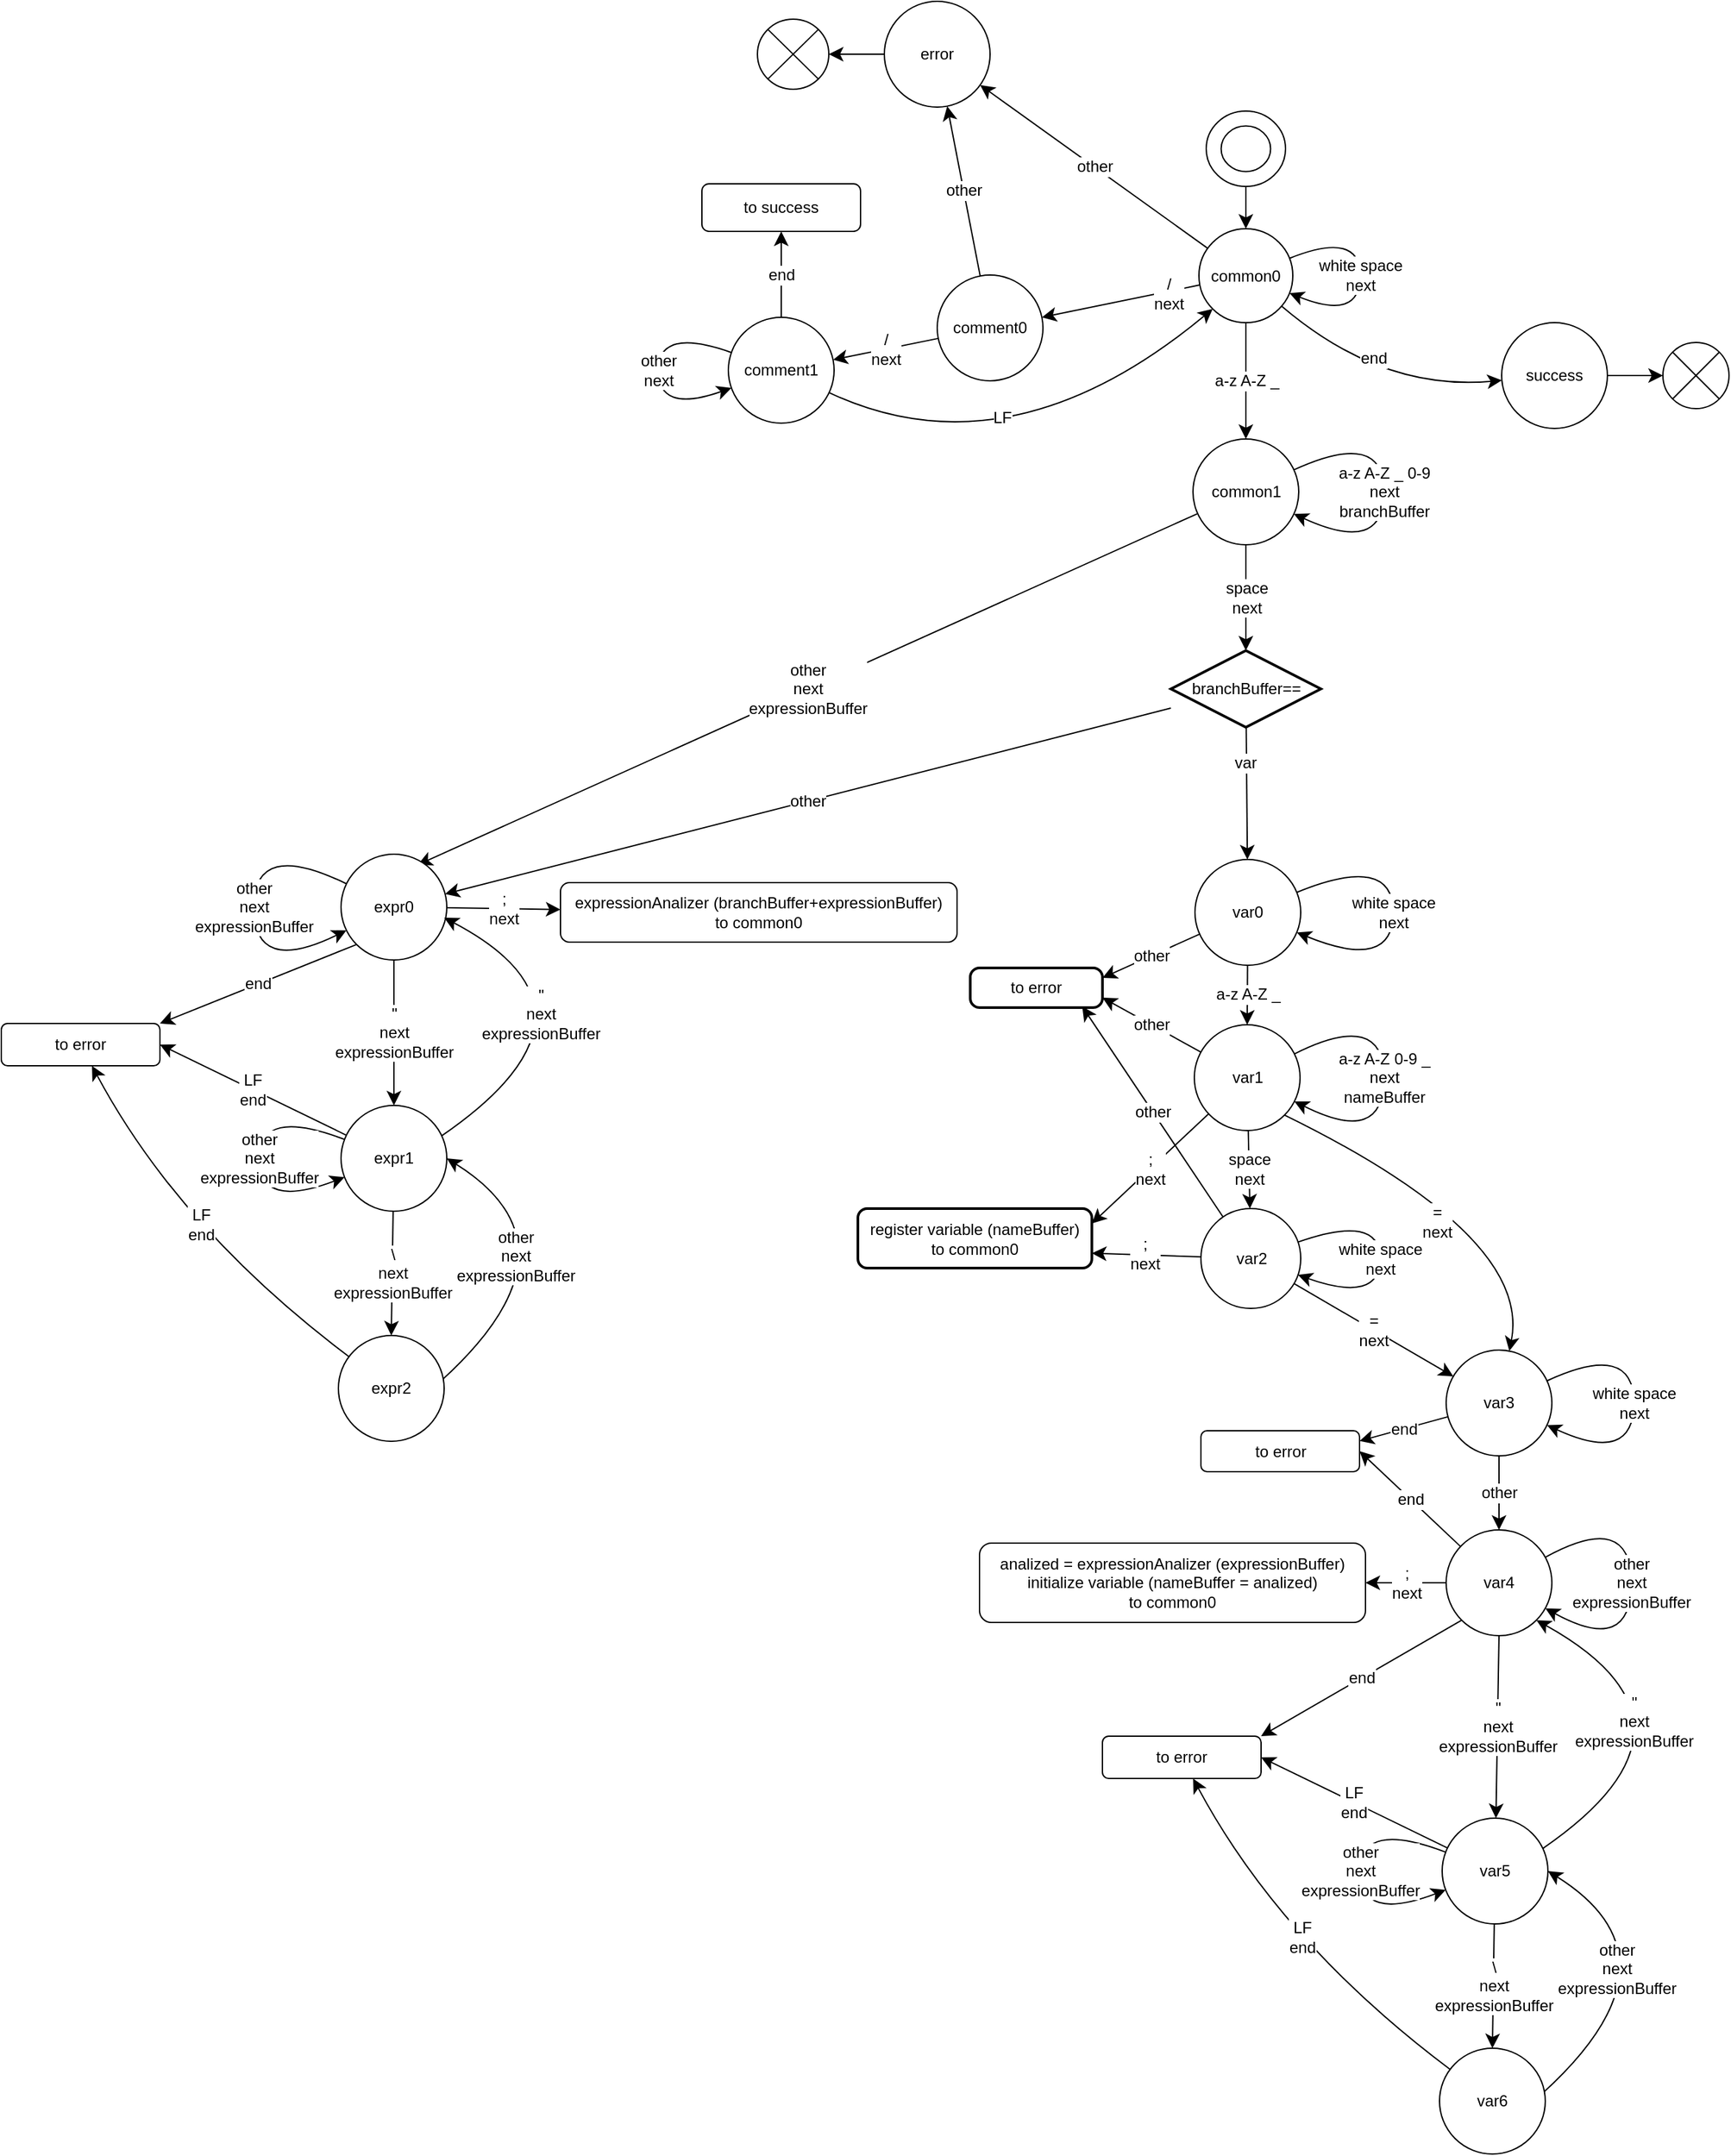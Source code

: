 <mxfile version="24.7.8">
  <diagram name="ページ1" id="jkC7DBFYIMHmfHFSw2ls">
    <mxGraphModel dx="2634" dy="1284" grid="0" gridSize="10" guides="1" tooltips="1" connect="1" arrows="1" fold="1" page="0" pageScale="1" pageWidth="827" pageHeight="1169" math="0" shadow="0">
      <root>
        <mxCell id="0" />
        <mxCell id="1" parent="0" />
        <mxCell id="uNL0XxB8N9niCBaAOZDF-7" value="a-z A-Z _" style="edgeStyle=none;curved=1;rounded=0;orthogonalLoop=1;jettySize=auto;html=1;fontSize=12;startSize=8;endSize=8;" parent="1" source="uNL0XxB8N9niCBaAOZDF-1" target="uNL0XxB8N9niCBaAOZDF-6" edge="1">
          <mxGeometry relative="1" as="geometry" />
        </mxCell>
        <mxCell id="uNL0XxB8N9niCBaAOZDF-9" value="other" style="edgeStyle=none;curved=1;rounded=0;orthogonalLoop=1;jettySize=auto;html=1;fontSize=12;startSize=8;endSize=8;" parent="1" source="uNL0XxB8N9niCBaAOZDF-1" target="uNL0XxB8N9niCBaAOZDF-8" edge="1">
          <mxGeometry relative="1" as="geometry" />
        </mxCell>
        <mxCell id="uNL0XxB8N9niCBaAOZDF-50" value="end" style="edgeStyle=none;curved=1;rounded=0;orthogonalLoop=1;jettySize=auto;html=1;fontSize=12;startSize=8;endSize=8;" parent="1" source="uNL0XxB8N9niCBaAOZDF-1" target="uNL0XxB8N9niCBaAOZDF-51" edge="1">
          <mxGeometry x="-0.177" y="15" relative="1" as="geometry">
            <mxPoint x="226" y="130.912" as="targetPoint" />
            <Array as="points">
              <mxPoint x="92" y="157" />
            </Array>
            <mxPoint as="offset" />
          </mxGeometry>
        </mxCell>
        <mxCell id="uNL0XxB8N9niCBaAOZDF-58" value="/&lt;br&gt;next" style="edgeStyle=none;curved=1;rounded=0;orthogonalLoop=1;jettySize=auto;html=1;fontSize=12;startSize=8;endSize=8;" parent="1" source="uNL0XxB8N9niCBaAOZDF-1" target="uNL0XxB8N9niCBaAOZDF-57" edge="1">
          <mxGeometry x="-0.582" y="1" relative="1" as="geometry">
            <mxPoint x="1" as="offset" />
          </mxGeometry>
        </mxCell>
        <mxCell id="uNL0XxB8N9niCBaAOZDF-1" value="common0" style="ellipse;whiteSpace=wrap;html=1;aspect=fixed;" parent="1" vertex="1">
          <mxGeometry x="-46" y="34" width="71" height="71" as="geometry" />
        </mxCell>
        <mxCell id="uNL0XxB8N9niCBaAOZDF-2" style="edgeStyle=none;curved=1;rounded=0;orthogonalLoop=1;jettySize=auto;html=1;entryX=1;entryY=0.5;entryDx=0;entryDy=0;fontSize=12;startSize=8;endSize=8;" parent="1" source="uNL0XxB8N9niCBaAOZDF-1" target="uNL0XxB8N9niCBaAOZDF-1" edge="1">
          <mxGeometry relative="1" as="geometry" />
        </mxCell>
        <mxCell id="uNL0XxB8N9niCBaAOZDF-5" value="white space&lt;br&gt;next" style="edgeStyle=none;curved=1;rounded=0;orthogonalLoop=1;jettySize=auto;html=1;fontSize=12;startSize=8;endSize=8;" parent="1" source="uNL0XxB8N9niCBaAOZDF-1" target="uNL0XxB8N9niCBaAOZDF-1" edge="1">
          <mxGeometry relative="1" as="geometry">
            <Array as="points">
              <mxPoint x="76" y="104" />
            </Array>
          </mxGeometry>
        </mxCell>
        <mxCell id="uNL0XxB8N9niCBaAOZDF-12" value="other&lt;br&gt;next&lt;br&gt;expressionBuffer" style="edgeStyle=none;curved=1;rounded=0;orthogonalLoop=1;jettySize=auto;html=1;fontSize=12;startSize=8;endSize=8;entryX=0.725;entryY=0.1;entryDx=0;entryDy=0;entryPerimeter=0;" parent="1" source="uNL0XxB8N9niCBaAOZDF-6" target="uNL0XxB8N9niCBaAOZDF-56" edge="1">
          <mxGeometry relative="1" as="geometry" />
        </mxCell>
        <mxCell id="uNL0XxB8N9niCBaAOZDF-19" value="space&lt;br&gt;next" style="edgeStyle=none;curved=1;rounded=0;orthogonalLoop=1;jettySize=auto;html=1;fontSize=12;startSize=8;endSize=8;entryX=0.5;entryY=0;entryDx=0;entryDy=0;entryPerimeter=0;" parent="1" source="uNL0XxB8N9niCBaAOZDF-6" target="uNL0XxB8N9niCBaAOZDF-20" edge="1">
          <mxGeometry relative="1" as="geometry">
            <mxPoint x="-10.25" y="317" as="targetPoint" />
          </mxGeometry>
        </mxCell>
        <mxCell id="uNL0XxB8N9niCBaAOZDF-6" value="common1" style="ellipse;whiteSpace=wrap;html=1;aspect=fixed;" parent="1" vertex="1">
          <mxGeometry x="-50.5" y="193" width="80" height="80" as="geometry" />
        </mxCell>
        <mxCell id="uNL0XxB8N9niCBaAOZDF-8" value="error" style="ellipse;whiteSpace=wrap;html=1;aspect=fixed;" parent="1" vertex="1">
          <mxGeometry x="-284" y="-138" width="80" height="80" as="geometry" />
        </mxCell>
        <mxCell id="uNL0XxB8N9niCBaAOZDF-10" value="a-z A-Z _ 0-9&lt;br&gt;next&lt;br&gt;branchBuffer" style="edgeStyle=none;curved=1;rounded=0;orthogonalLoop=1;jettySize=auto;html=1;fontSize=12;startSize=8;endSize=8;" parent="1" source="uNL0XxB8N9niCBaAOZDF-6" target="uNL0XxB8N9niCBaAOZDF-6" edge="1">
          <mxGeometry relative="1" as="geometry">
            <Array as="points">
              <mxPoint x="94" y="281" />
            </Array>
          </mxGeometry>
        </mxCell>
        <mxCell id="uNL0XxB8N9niCBaAOZDF-15" style="edgeStyle=none;curved=1;rounded=0;orthogonalLoop=1;jettySize=auto;html=1;entryX=0.5;entryY=0;entryDx=0;entryDy=0;fontSize=12;startSize=8;endSize=8;" parent="1" source="uNL0XxB8N9niCBaAOZDF-13" target="uNL0XxB8N9niCBaAOZDF-1" edge="1">
          <mxGeometry relative="1" as="geometry" />
        </mxCell>
        <mxCell id="uNL0XxB8N9niCBaAOZDF-13" value="" style="verticalLabelPosition=bottom;verticalAlign=top;html=1;shape=mxgraph.basic.donut;dx=11.29;" parent="1" vertex="1">
          <mxGeometry x="-40.5" y="-55" width="60" height="57" as="geometry" />
        </mxCell>
        <mxCell id="uNL0XxB8N9niCBaAOZDF-16" value="" style="verticalLabelPosition=bottom;verticalAlign=top;html=1;shape=mxgraph.flowchart.or;" parent="1" vertex="1">
          <mxGeometry x="-380" y="-124.5" width="54" height="53" as="geometry" />
        </mxCell>
        <mxCell id="uNL0XxB8N9niCBaAOZDF-17" style="edgeStyle=none;curved=1;rounded=0;orthogonalLoop=1;jettySize=auto;html=1;entryX=1;entryY=0.5;entryDx=0;entryDy=0;entryPerimeter=0;fontSize=12;startSize=8;endSize=8;" parent="1" source="uNL0XxB8N9niCBaAOZDF-8" target="uNL0XxB8N9niCBaAOZDF-16" edge="1">
          <mxGeometry relative="1" as="geometry" />
        </mxCell>
        <mxCell id="uNL0XxB8N9niCBaAOZDF-22" style="edgeStyle=none;curved=1;rounded=0;orthogonalLoop=1;jettySize=auto;html=1;fontSize=12;startSize=8;endSize=8;" parent="1" source="uNL0XxB8N9niCBaAOZDF-20" target="uNL0XxB8N9niCBaAOZDF-21" edge="1">
          <mxGeometry relative="1" as="geometry" />
        </mxCell>
        <mxCell id="uNL0XxB8N9niCBaAOZDF-23" value="var" style="edgeLabel;html=1;align=center;verticalAlign=middle;resizable=0;points=[];fontSize=12;" parent="uNL0XxB8N9niCBaAOZDF-22" vertex="1" connectable="0">
          <mxGeometry x="-0.475" y="-1" relative="1" as="geometry">
            <mxPoint as="offset" />
          </mxGeometry>
        </mxCell>
        <mxCell id="uNL0XxB8N9niCBaAOZDF-55" value="other" style="edgeStyle=none;curved=1;rounded=0;orthogonalLoop=1;jettySize=auto;html=1;fontSize=12;startSize=8;endSize=8;" parent="1" source="uNL0XxB8N9niCBaAOZDF-20" target="uNL0XxB8N9niCBaAOZDF-56" edge="1">
          <mxGeometry relative="1" as="geometry">
            <mxPoint x="-461" y="528.922" as="targetPoint" />
          </mxGeometry>
        </mxCell>
        <mxCell id="uNL0XxB8N9niCBaAOZDF-20" value="branchBuffer==" style="strokeWidth=2;html=1;shape=mxgraph.flowchart.decision;whiteSpace=wrap;" parent="1" vertex="1">
          <mxGeometry x="-67.25" y="353" width="113.5" height="58" as="geometry" />
        </mxCell>
        <mxCell id="uNL0XxB8N9niCBaAOZDF-26" value="a-z A-Z _" style="edgeStyle=none;curved=1;rounded=0;orthogonalLoop=1;jettySize=auto;html=1;entryX=0.5;entryY=0;entryDx=0;entryDy=0;fontSize=12;startSize=8;endSize=8;" parent="1" source="uNL0XxB8N9niCBaAOZDF-21" target="uNL0XxB8N9niCBaAOZDF-25" edge="1">
          <mxGeometry relative="1" as="geometry" />
        </mxCell>
        <mxCell id="uNL0XxB8N9niCBaAOZDF-29" value="other" style="edgeStyle=none;curved=1;rounded=0;orthogonalLoop=1;jettySize=auto;html=1;fontSize=12;startSize=8;endSize=8;entryX=1;entryY=0.25;entryDx=0;entryDy=0;" parent="1" source="uNL0XxB8N9niCBaAOZDF-21" target="uNL0XxB8N9niCBaAOZDF-28" edge="1">
          <mxGeometry relative="1" as="geometry" />
        </mxCell>
        <mxCell id="uNL0XxB8N9niCBaAOZDF-21" value="var0" style="ellipse;whiteSpace=wrap;html=1;aspect=fixed;" parent="1" vertex="1">
          <mxGeometry x="-49" y="511" width="80" height="80" as="geometry" />
        </mxCell>
        <mxCell id="uNL0XxB8N9niCBaAOZDF-24" value="white space&lt;br&gt;next" style="edgeStyle=none;curved=1;rounded=0;orthogonalLoop=1;jettySize=auto;html=1;fontSize=12;startSize=8;endSize=8;" parent="1" source="uNL0XxB8N9niCBaAOZDF-21" target="uNL0XxB8N9niCBaAOZDF-21" edge="1">
          <mxGeometry relative="1" as="geometry">
            <Array as="points">
              <mxPoint x="101" y="596" />
            </Array>
          </mxGeometry>
        </mxCell>
        <mxCell id="uNL0XxB8N9niCBaAOZDF-31" value="other" style="edgeStyle=none;curved=1;rounded=0;orthogonalLoop=1;jettySize=auto;html=1;fontSize=12;startSize=8;endSize=8;entryX=1;entryY=0.75;entryDx=0;entryDy=0;" parent="1" source="uNL0XxB8N9niCBaAOZDF-25" target="uNL0XxB8N9niCBaAOZDF-28" edge="1">
          <mxGeometry relative="1" as="geometry" />
        </mxCell>
        <mxCell id="uNL0XxB8N9niCBaAOZDF-33" value=";&lt;div&gt;next&lt;/div&gt;" style="edgeStyle=none;curved=1;rounded=0;orthogonalLoop=1;jettySize=auto;html=1;fontSize=12;startSize=8;endSize=8;entryX=1;entryY=0.25;entryDx=0;entryDy=0;" parent="1" source="uNL0XxB8N9niCBaAOZDF-25" target="uNL0XxB8N9niCBaAOZDF-32" edge="1">
          <mxGeometry relative="1" as="geometry" />
        </mxCell>
        <mxCell id="uNL0XxB8N9niCBaAOZDF-42" value="=&lt;div&gt;next&lt;/div&gt;" style="edgeStyle=none;curved=1;rounded=0;orthogonalLoop=1;jettySize=auto;html=1;fontSize=12;startSize=8;endSize=8;exitX=1;exitY=1;exitDx=0;exitDy=0;" parent="1" source="uNL0XxB8N9niCBaAOZDF-25" target="uNL0XxB8N9niCBaAOZDF-40" edge="1">
          <mxGeometry x="-0.064" y="-22" relative="1" as="geometry">
            <Array as="points">
              <mxPoint x="206" y="796" />
            </Array>
            <mxPoint as="offset" />
          </mxGeometry>
        </mxCell>
        <mxCell id="uNL0XxB8N9niCBaAOZDF-25" value="var1" style="ellipse;whiteSpace=wrap;html=1;aspect=fixed;" parent="1" vertex="1">
          <mxGeometry x="-49.5" y="636" width="80" height="80" as="geometry" />
        </mxCell>
        <mxCell id="uNL0XxB8N9niCBaAOZDF-28" value="to error" style="rounded=1;whiteSpace=wrap;html=1;absoluteArcSize=1;arcSize=14;strokeWidth=2;" parent="1" vertex="1">
          <mxGeometry x="-219" y="593" width="100" height="30" as="geometry" />
        </mxCell>
        <mxCell id="uNL0XxB8N9niCBaAOZDF-30" value="a-z A-Z 0-9 _&lt;br&gt;next&lt;br&gt;nameBuffer" style="edgeStyle=none;curved=1;rounded=0;orthogonalLoop=1;jettySize=auto;html=1;fontSize=12;startSize=8;endSize=8;" parent="1" source="uNL0XxB8N9niCBaAOZDF-25" target="uNL0XxB8N9niCBaAOZDF-25" edge="1">
          <mxGeometry relative="1" as="geometry">
            <Array as="points">
              <mxPoint x="94" y="728" />
            </Array>
          </mxGeometry>
        </mxCell>
        <mxCell id="uNL0XxB8N9niCBaAOZDF-32" value="register variable (nameBuffer)&lt;br&gt;to common0" style="rounded=1;whiteSpace=wrap;html=1;absoluteArcSize=1;arcSize=14;strokeWidth=2;" parent="1" vertex="1">
          <mxGeometry x="-304" y="775" width="177" height="45" as="geometry" />
        </mxCell>
        <mxCell id="uNL0XxB8N9niCBaAOZDF-36" style="edgeStyle=none;curved=1;rounded=0;orthogonalLoop=1;jettySize=auto;html=1;entryX=1;entryY=0.75;entryDx=0;entryDy=0;fontSize=12;startSize=8;endSize=8;" parent="1" source="uNL0XxB8N9niCBaAOZDF-34" target="uNL0XxB8N9niCBaAOZDF-32" edge="1">
          <mxGeometry relative="1" as="geometry" />
        </mxCell>
        <mxCell id="uNL0XxB8N9niCBaAOZDF-37" value=";&lt;div&gt;next&lt;/div&gt;" style="edgeLabel;html=1;align=center;verticalAlign=middle;resizable=0;points=[];fontSize=12;" parent="uNL0XxB8N9niCBaAOZDF-36" vertex="1" connectable="0">
          <mxGeometry x="0.047" y="-1" relative="1" as="geometry">
            <mxPoint as="offset" />
          </mxGeometry>
        </mxCell>
        <mxCell id="uNL0XxB8N9niCBaAOZDF-41" value="=&lt;div&gt;next&lt;/div&gt;" style="edgeStyle=none;curved=1;rounded=0;orthogonalLoop=1;jettySize=auto;html=1;fontSize=12;startSize=8;endSize=8;" parent="1" source="uNL0XxB8N9niCBaAOZDF-34" target="uNL0XxB8N9niCBaAOZDF-40" edge="1">
          <mxGeometry relative="1" as="geometry" />
        </mxCell>
        <mxCell id="uNL0XxB8N9niCBaAOZDF-34" value="var2" style="ellipse;whiteSpace=wrap;html=1;aspect=fixed;" parent="1" vertex="1">
          <mxGeometry x="-44.5" y="775" width="75.5" height="75.5" as="geometry" />
        </mxCell>
        <mxCell id="uNL0XxB8N9niCBaAOZDF-35" value="space&lt;br&gt;next" style="edgeStyle=none;curved=1;rounded=0;orthogonalLoop=1;jettySize=auto;html=1;fontSize=12;startSize=8;endSize=8;" parent="1" source="uNL0XxB8N9niCBaAOZDF-25" target="uNL0XxB8N9niCBaAOZDF-34" edge="1">
          <mxGeometry relative="1" as="geometry" />
        </mxCell>
        <mxCell id="uNL0XxB8N9niCBaAOZDF-38" value="white space&lt;br&gt;next" style="edgeStyle=none;curved=1;rounded=0;orthogonalLoop=1;jettySize=auto;html=1;fontSize=12;startSize=8;endSize=8;" parent="1" source="uNL0XxB8N9niCBaAOZDF-34" target="uNL0XxB8N9niCBaAOZDF-34" edge="1">
          <mxGeometry relative="1" as="geometry">
            <Array as="points">
              <mxPoint x="91" y="847" />
            </Array>
          </mxGeometry>
        </mxCell>
        <mxCell id="uNL0XxB8N9niCBaAOZDF-39" value="other" style="edgeStyle=none;curved=1;rounded=0;orthogonalLoop=1;jettySize=auto;html=1;entryX=0.847;entryY=0.971;entryDx=0;entryDy=0;entryPerimeter=0;fontSize=12;startSize=8;endSize=8;" parent="1" source="uNL0XxB8N9niCBaAOZDF-34" target="uNL0XxB8N9niCBaAOZDF-28" edge="1">
          <mxGeometry relative="1" as="geometry" />
        </mxCell>
        <mxCell id="uNL0XxB8N9niCBaAOZDF-45" value="other" style="edgeStyle=none;curved=1;rounded=0;orthogonalLoop=1;jettySize=auto;html=1;fontSize=12;startSize=8;endSize=8;" parent="1" source="uNL0XxB8N9niCBaAOZDF-40" target="uNL0XxB8N9niCBaAOZDF-44" edge="1">
          <mxGeometry relative="1" as="geometry" />
        </mxCell>
        <mxCell id="uNL0XxB8N9niCBaAOZDF-77" value="end" style="edgeStyle=none;curved=1;rounded=0;orthogonalLoop=1;jettySize=auto;html=1;entryX=1;entryY=0.25;entryDx=0;entryDy=0;fontSize=12;startSize=8;endSize=8;" parent="1" source="uNL0XxB8N9niCBaAOZDF-40" target="uNL0XxB8N9niCBaAOZDF-74" edge="1">
          <mxGeometry relative="1" as="geometry" />
        </mxCell>
        <mxCell id="uNL0XxB8N9niCBaAOZDF-40" value="var3" style="ellipse;whiteSpace=wrap;html=1;aspect=fixed;" parent="1" vertex="1">
          <mxGeometry x="141" y="882" width="80" height="80" as="geometry" />
        </mxCell>
        <mxCell id="uNL0XxB8N9niCBaAOZDF-43" value="white space&lt;div&gt;next&lt;/div&gt;" style="edgeStyle=none;curved=1;rounded=0;orthogonalLoop=1;jettySize=auto;html=1;fontSize=12;startSize=8;endSize=8;" parent="1" source="uNL0XxB8N9niCBaAOZDF-40" target="uNL0XxB8N9niCBaAOZDF-40" edge="1">
          <mxGeometry relative="1" as="geometry">
            <Array as="points">
              <mxPoint x="283" y="969" />
            </Array>
          </mxGeometry>
        </mxCell>
        <mxCell id="uNL0XxB8N9niCBaAOZDF-48" value=";&lt;br&gt;next" style="edgeStyle=none;curved=1;rounded=0;orthogonalLoop=1;jettySize=auto;html=1;entryX=1;entryY=0.5;entryDx=0;entryDy=0;fontSize=12;startSize=8;endSize=8;" parent="1" source="uNL0XxB8N9niCBaAOZDF-44" target="uNL0XxB8N9niCBaAOZDF-47" edge="1">
          <mxGeometry relative="1" as="geometry" />
        </mxCell>
        <mxCell id="uNL0XxB8N9niCBaAOZDF-78" value="end" style="edgeStyle=none;curved=1;rounded=0;orthogonalLoop=1;jettySize=auto;html=1;entryX=1;entryY=0.5;entryDx=0;entryDy=0;fontSize=12;startSize=8;endSize=8;" parent="1" source="uNL0XxB8N9niCBaAOZDF-44" target="uNL0XxB8N9niCBaAOZDF-74" edge="1">
          <mxGeometry relative="1" as="geometry" />
        </mxCell>
        <mxCell id="uNL0XxB8N9niCBaAOZDF-44" value="var4" style="ellipse;whiteSpace=wrap;html=1;aspect=fixed;" parent="1" vertex="1">
          <mxGeometry x="141" y="1018" width="80" height="80" as="geometry" />
        </mxCell>
        <mxCell id="uNL0XxB8N9niCBaAOZDF-46" value="other&lt;br&gt;next&lt;br&gt;&lt;div&gt;expressionBuffer&lt;/div&gt;" style="edgeStyle=none;curved=1;rounded=0;orthogonalLoop=1;jettySize=auto;html=1;fontSize=12;startSize=8;endSize=8;" parent="1" source="uNL0XxB8N9niCBaAOZDF-44" target="uNL0XxB8N9niCBaAOZDF-44" edge="1">
          <mxGeometry relative="1" as="geometry">
            <Array as="points">
              <mxPoint x="281" y="1113" />
            </Array>
            <mxPoint as="offset" />
          </mxGeometry>
        </mxCell>
        <mxCell id="uNL0XxB8N9niCBaAOZDF-47" value="analized = expressionAnalizer (expressionBuffer)&lt;br&gt;initialize variable (nameBuffer = analized)&lt;br&gt;to common0" style="rounded=1;whiteSpace=wrap;html=1;" parent="1" vertex="1">
          <mxGeometry x="-212" y="1028" width="292" height="60" as="geometry" />
        </mxCell>
        <mxCell id="uNL0XxB8N9niCBaAOZDF-53" style="edgeStyle=none;curved=1;rounded=0;orthogonalLoop=1;jettySize=auto;html=1;fontSize=12;startSize=8;endSize=8;" parent="1" source="uNL0XxB8N9niCBaAOZDF-51" target="uNL0XxB8N9niCBaAOZDF-52" edge="1">
          <mxGeometry relative="1" as="geometry" />
        </mxCell>
        <mxCell id="uNL0XxB8N9niCBaAOZDF-51" value="success" style="ellipse;whiteSpace=wrap;html=1;aspect=fixed;" parent="1" vertex="1">
          <mxGeometry x="183" y="105" width="80" height="80" as="geometry" />
        </mxCell>
        <mxCell id="uNL0XxB8N9niCBaAOZDF-52" value="" style="verticalLabelPosition=bottom;verticalAlign=top;html=1;shape=mxgraph.flowchart.or;" parent="1" vertex="1">
          <mxGeometry x="305" y="120" width="50" height="50" as="geometry" />
        </mxCell>
        <mxCell id="uNL0XxB8N9niCBaAOZDF-68" value="&quot;&lt;div&gt;next&lt;br&gt;expressionBuffer&lt;/div&gt;" style="edgeStyle=none;curved=1;rounded=0;orthogonalLoop=1;jettySize=auto;html=1;fontSize=12;startSize=8;endSize=8;" parent="1" source="uNL0XxB8N9niCBaAOZDF-56" target="uNL0XxB8N9niCBaAOZDF-67" edge="1">
          <mxGeometry relative="1" as="geometry" />
        </mxCell>
        <mxCell id="uNL0XxB8N9niCBaAOZDF-80" value="end" style="edgeStyle=none;curved=1;rounded=0;orthogonalLoop=1;jettySize=auto;html=1;fontSize=12;startSize=8;endSize=8;exitX=0;exitY=1;exitDx=0;exitDy=0;entryX=1;entryY=0;entryDx=0;entryDy=0;" parent="1" source="uNL0XxB8N9niCBaAOZDF-56" target="uNL0XxB8N9niCBaAOZDF-79" edge="1">
          <mxGeometry relative="1" as="geometry" />
        </mxCell>
        <mxCell id="uNL0XxB8N9niCBaAOZDF-84" value=";&lt;div&gt;next&lt;/div&gt;" style="edgeStyle=none;curved=1;rounded=0;orthogonalLoop=1;jettySize=auto;html=1;fontSize=12;startSize=8;endSize=8;" parent="1" source="uNL0XxB8N9niCBaAOZDF-56" target="uNL0XxB8N9niCBaAOZDF-83" edge="1">
          <mxGeometry relative="1" as="geometry">
            <mxPoint x="-540" y="544" as="targetPoint" />
          </mxGeometry>
        </mxCell>
        <mxCell id="uNL0XxB8N9niCBaAOZDF-56" value="expr0" style="ellipse;whiteSpace=wrap;html=1;aspect=fixed;" parent="1" vertex="1">
          <mxGeometry x="-695" y="507" width="80" height="80" as="geometry" />
        </mxCell>
        <mxCell id="uNL0XxB8N9niCBaAOZDF-61" value="other" style="edgeStyle=none;curved=1;rounded=0;orthogonalLoop=1;jettySize=auto;html=1;fontSize=12;startSize=8;endSize=8;" parent="1" source="uNL0XxB8N9niCBaAOZDF-57" target="uNL0XxB8N9niCBaAOZDF-8" edge="1">
          <mxGeometry relative="1" as="geometry" />
        </mxCell>
        <mxCell id="uNL0XxB8N9niCBaAOZDF-62" value="/&lt;br&gt;next" style="edgeStyle=none;curved=1;rounded=0;orthogonalLoop=1;jettySize=auto;html=1;fontSize=12;startSize=8;endSize=8;" parent="1" source="uNL0XxB8N9niCBaAOZDF-57" target="uNL0XxB8N9niCBaAOZDF-60" edge="1">
          <mxGeometry relative="1" as="geometry" />
        </mxCell>
        <mxCell id="uNL0XxB8N9niCBaAOZDF-57" value="comment0" style="ellipse;whiteSpace=wrap;html=1;aspect=fixed;" parent="1" vertex="1">
          <mxGeometry x="-244" y="69" width="80" height="80" as="geometry" />
        </mxCell>
        <mxCell id="uNL0XxB8N9niCBaAOZDF-65" value="LF" style="edgeStyle=none;curved=1;rounded=0;orthogonalLoop=1;jettySize=auto;html=1;entryX=0;entryY=1;entryDx=0;entryDy=0;fontSize=12;startSize=8;endSize=8;" parent="1" source="uNL0XxB8N9niCBaAOZDF-60" target="uNL0XxB8N9niCBaAOZDF-1" edge="1">
          <mxGeometry x="-0.278" y="38" relative="1" as="geometry">
            <Array as="points">
              <mxPoint x="-189" y="222" />
            </Array>
            <mxPoint as="offset" />
          </mxGeometry>
        </mxCell>
        <mxCell id="uNL0XxB8N9niCBaAOZDF-76" value="end" style="edgeStyle=none;curved=1;rounded=0;orthogonalLoop=1;jettySize=auto;html=1;fontSize=12;startSize=8;endSize=8;" parent="1" source="uNL0XxB8N9niCBaAOZDF-60" target="FrpmsNkqK2XCQaNXBgTS-1" edge="1">
          <mxGeometry relative="1" as="geometry" />
        </mxCell>
        <mxCell id="uNL0XxB8N9niCBaAOZDF-60" value="comment1" style="ellipse;whiteSpace=wrap;html=1;aspect=fixed;" parent="1" vertex="1">
          <mxGeometry x="-402" y="101" width="80" height="80" as="geometry" />
        </mxCell>
        <mxCell id="uNL0XxB8N9niCBaAOZDF-64" value="other&lt;br&gt;next" style="edgeStyle=none;curved=1;rounded=0;orthogonalLoop=1;jettySize=auto;html=1;fontSize=12;startSize=8;endSize=8;" parent="1" source="uNL0XxB8N9niCBaAOZDF-60" target="uNL0XxB8N9niCBaAOZDF-60" edge="1">
          <mxGeometry relative="1" as="geometry">
            <Array as="points">
              <mxPoint x="-455" y="174" />
            </Array>
          </mxGeometry>
        </mxCell>
        <mxCell id="uNL0XxB8N9niCBaAOZDF-66" value="other&lt;br&gt;next&lt;br&gt;expressionBuffer" style="edgeStyle=none;curved=1;rounded=0;orthogonalLoop=1;jettySize=auto;html=1;fontSize=12;startSize=8;endSize=8;" parent="1" source="uNL0XxB8N9niCBaAOZDF-56" target="uNL0XxB8N9niCBaAOZDF-56" edge="1">
          <mxGeometry relative="1" as="geometry">
            <Array as="points">
              <mxPoint x="-761" y="599" />
            </Array>
          </mxGeometry>
        </mxCell>
        <mxCell id="uNL0XxB8N9niCBaAOZDF-71" value="\&lt;div&gt;next&lt;/div&gt;&lt;div&gt;expressionBuffer&lt;/div&gt;" style="edgeStyle=none;curved=1;rounded=0;orthogonalLoop=1;jettySize=auto;html=1;entryX=0.5;entryY=0;entryDx=0;entryDy=0;fontSize=12;startSize=8;endSize=8;" parent="1" source="uNL0XxB8N9niCBaAOZDF-67" target="uNL0XxB8N9niCBaAOZDF-70" edge="1">
          <mxGeometry relative="1" as="geometry" />
        </mxCell>
        <mxCell id="uNL0XxB8N9niCBaAOZDF-81" value="LF&lt;br&gt;end" style="edgeStyle=none;curved=1;rounded=0;orthogonalLoop=1;jettySize=auto;html=1;entryX=1;entryY=0.5;entryDx=0;entryDy=0;fontSize=12;startSize=8;endSize=8;" parent="1" source="uNL0XxB8N9niCBaAOZDF-67" target="uNL0XxB8N9niCBaAOZDF-79" edge="1">
          <mxGeometry relative="1" as="geometry" />
        </mxCell>
        <mxCell id="uNL0XxB8N9niCBaAOZDF-67" value="expr1" style="ellipse;whiteSpace=wrap;html=1;aspect=fixed;" parent="1" vertex="1">
          <mxGeometry x="-695" y="697" width="80" height="80" as="geometry" />
        </mxCell>
        <mxCell id="uNL0XxB8N9niCBaAOZDF-69" value="other&lt;div&gt;next&lt;br&gt;expressionBuffer&lt;/div&gt;" style="edgeStyle=none;curved=1;rounded=0;orthogonalLoop=1;jettySize=auto;html=1;fontSize=12;startSize=8;endSize=8;" parent="1" source="uNL0XxB8N9niCBaAOZDF-67" target="uNL0XxB8N9niCBaAOZDF-67" edge="1">
          <mxGeometry relative="1" as="geometry">
            <Array as="points">
              <mxPoint x="-757" y="776" />
            </Array>
          </mxGeometry>
        </mxCell>
        <mxCell id="uNL0XxB8N9niCBaAOZDF-73" value="other&lt;br&gt;next&lt;div&gt;expressionBuffer&lt;/div&gt;" style="edgeStyle=none;curved=1;rounded=0;orthogonalLoop=1;jettySize=auto;html=1;entryX=1;entryY=0.5;entryDx=0;entryDy=0;fontSize=12;startSize=8;endSize=8;exitX=0.975;exitY=0.425;exitDx=0;exitDy=0;exitPerimeter=0;" parent="1" source="uNL0XxB8N9niCBaAOZDF-70" target="uNL0XxB8N9niCBaAOZDF-67" edge="1">
          <mxGeometry x="-0.244" y="31" relative="1" as="geometry">
            <Array as="points">
              <mxPoint x="-508" y="804" />
            </Array>
            <mxPoint y="-1" as="offset" />
          </mxGeometry>
        </mxCell>
        <mxCell id="uNL0XxB8N9niCBaAOZDF-82" value="LF&lt;br&gt;end" style="edgeStyle=none;curved=1;rounded=0;orthogonalLoop=1;jettySize=auto;html=1;fontSize=12;startSize=8;endSize=8;" parent="1" source="uNL0XxB8N9niCBaAOZDF-70" target="uNL0XxB8N9niCBaAOZDF-79" edge="1">
          <mxGeometry x="-0.005" y="-13" relative="1" as="geometry">
            <Array as="points">
              <mxPoint x="-817" y="791" />
            </Array>
            <mxPoint as="offset" />
          </mxGeometry>
        </mxCell>
        <mxCell id="uNL0XxB8N9niCBaAOZDF-70" value="expr2" style="ellipse;whiteSpace=wrap;html=1;aspect=fixed;" parent="1" vertex="1">
          <mxGeometry x="-697" y="871" width="80" height="80" as="geometry" />
        </mxCell>
        <mxCell id="uNL0XxB8N9niCBaAOZDF-72" value="&quot;&lt;div&gt;next&lt;/div&gt;&lt;div&gt;expressionBuffer&lt;/div&gt;" style="edgeStyle=none;curved=1;rounded=0;orthogonalLoop=1;jettySize=auto;html=1;entryX=0.975;entryY=0.6;entryDx=0;entryDy=0;entryPerimeter=0;fontSize=12;startSize=8;endSize=8;exitX=0.95;exitY=0.288;exitDx=0;exitDy=0;exitPerimeter=0;" parent="1" source="uNL0XxB8N9niCBaAOZDF-67" target="uNL0XxB8N9niCBaAOZDF-56" edge="1">
          <mxGeometry x="0.381" y="31" relative="1" as="geometry">
            <Array as="points">
              <mxPoint x="-482" y="626" />
            </Array>
            <mxPoint as="offset" />
          </mxGeometry>
        </mxCell>
        <mxCell id="uNL0XxB8N9niCBaAOZDF-74" value="to error" style="rounded=1;whiteSpace=wrap;html=1;" parent="1" vertex="1">
          <mxGeometry x="-44.5" y="943" width="120" height="31" as="geometry" />
        </mxCell>
        <mxCell id="uNL0XxB8N9niCBaAOZDF-79" value="to error" style="rounded=1;whiteSpace=wrap;html=1;" parent="1" vertex="1">
          <mxGeometry x="-952" y="635" width="120" height="32" as="geometry" />
        </mxCell>
        <mxCell id="uNL0XxB8N9niCBaAOZDF-83" value="expressionAnalizer (branchBuffer+&lt;span style=&quot;background-color: initial;&quot;&gt;expressionBuffer)&lt;/span&gt;&lt;div&gt;to common0&lt;/div&gt;" style="rounded=1;whiteSpace=wrap;html=1;" parent="1" vertex="1">
          <mxGeometry x="-529" y="528.5" width="300" height="45" as="geometry" />
        </mxCell>
        <mxCell id="uNL0XxB8N9niCBaAOZDF-86" value="&quot;&lt;div&gt;next&lt;br&gt;expressionBuffer&lt;/div&gt;" style="edgeStyle=none;curved=1;rounded=0;orthogonalLoop=1;jettySize=auto;html=1;fontSize=12;startSize=8;endSize=8;exitX=0.5;exitY=1;exitDx=0;exitDy=0;" parent="1" source="uNL0XxB8N9niCBaAOZDF-44" target="uNL0XxB8N9niCBaAOZDF-90" edge="1">
          <mxGeometry relative="1" as="geometry">
            <mxPoint x="178" y="1126" as="sourcePoint" />
          </mxGeometry>
        </mxCell>
        <mxCell id="uNL0XxB8N9niCBaAOZDF-87" value="end" style="edgeStyle=none;curved=1;rounded=0;orthogonalLoop=1;jettySize=auto;html=1;fontSize=12;startSize=8;endSize=8;exitX=0;exitY=1;exitDx=0;exitDy=0;entryX=1;entryY=0;entryDx=0;entryDy=0;" parent="1" source="uNL0XxB8N9niCBaAOZDF-44" target="uNL0XxB8N9niCBaAOZDF-96" edge="1">
          <mxGeometry relative="1" as="geometry">
            <mxPoint x="150" y="1114" as="sourcePoint" />
          </mxGeometry>
        </mxCell>
        <mxCell id="uNL0XxB8N9niCBaAOZDF-88" value="\&lt;div&gt;next&lt;/div&gt;&lt;div&gt;expressionBuffer&lt;/div&gt;" style="edgeStyle=none;curved=1;rounded=0;orthogonalLoop=1;jettySize=auto;html=1;entryX=0.5;entryY=0;entryDx=0;entryDy=0;fontSize=12;startSize=8;endSize=8;" parent="1" source="uNL0XxB8N9niCBaAOZDF-90" target="uNL0XxB8N9niCBaAOZDF-94" edge="1">
          <mxGeometry relative="1" as="geometry" />
        </mxCell>
        <mxCell id="uNL0XxB8N9niCBaAOZDF-89" value="LF&lt;br&gt;end" style="edgeStyle=none;curved=1;rounded=0;orthogonalLoop=1;jettySize=auto;html=1;entryX=1;entryY=0.5;entryDx=0;entryDy=0;fontSize=12;startSize=8;endSize=8;" parent="1" source="uNL0XxB8N9niCBaAOZDF-90" target="uNL0XxB8N9niCBaAOZDF-96" edge="1">
          <mxGeometry relative="1" as="geometry" />
        </mxCell>
        <mxCell id="uNL0XxB8N9niCBaAOZDF-90" value="var5" style="ellipse;whiteSpace=wrap;html=1;aspect=fixed;" parent="1" vertex="1">
          <mxGeometry x="138" y="1236" width="80" height="80" as="geometry" />
        </mxCell>
        <mxCell id="uNL0XxB8N9niCBaAOZDF-91" value="other&lt;div&gt;next&lt;br&gt;expressionBuffer&lt;/div&gt;" style="edgeStyle=none;curved=1;rounded=0;orthogonalLoop=1;jettySize=auto;html=1;fontSize=12;startSize=8;endSize=8;" parent="1" source="uNL0XxB8N9niCBaAOZDF-90" target="uNL0XxB8N9niCBaAOZDF-90" edge="1">
          <mxGeometry relative="1" as="geometry">
            <Array as="points">
              <mxPoint x="76" y="1315" />
            </Array>
          </mxGeometry>
        </mxCell>
        <mxCell id="uNL0XxB8N9niCBaAOZDF-92" value="other&lt;br&gt;next&lt;div&gt;expressionBuffer&lt;/div&gt;" style="edgeStyle=none;curved=1;rounded=0;orthogonalLoop=1;jettySize=auto;html=1;entryX=1;entryY=0.5;entryDx=0;entryDy=0;fontSize=12;startSize=8;endSize=8;exitX=0.975;exitY=0.425;exitDx=0;exitDy=0;exitPerimeter=0;" parent="1" source="uNL0XxB8N9niCBaAOZDF-94" target="uNL0XxB8N9niCBaAOZDF-90" edge="1">
          <mxGeometry x="-0.244" y="31" relative="1" as="geometry">
            <Array as="points">
              <mxPoint x="325" y="1343" />
            </Array>
            <mxPoint y="-1" as="offset" />
          </mxGeometry>
        </mxCell>
        <mxCell id="uNL0XxB8N9niCBaAOZDF-93" value="LF&lt;br&gt;end" style="edgeStyle=none;curved=1;rounded=0;orthogonalLoop=1;jettySize=auto;html=1;fontSize=12;startSize=8;endSize=8;" parent="1" source="uNL0XxB8N9niCBaAOZDF-94" target="uNL0XxB8N9niCBaAOZDF-96" edge="1">
          <mxGeometry x="-0.005" y="-13" relative="1" as="geometry">
            <Array as="points">
              <mxPoint x="16" y="1330" />
            </Array>
            <mxPoint as="offset" />
          </mxGeometry>
        </mxCell>
        <mxCell id="uNL0XxB8N9niCBaAOZDF-94" value="var6" style="ellipse;whiteSpace=wrap;html=1;aspect=fixed;" parent="1" vertex="1">
          <mxGeometry x="136" y="1410" width="80" height="80" as="geometry" />
        </mxCell>
        <mxCell id="uNL0XxB8N9niCBaAOZDF-95" value="&quot;&lt;div&gt;next&lt;/div&gt;&lt;div&gt;expressionBuffer&lt;/div&gt;" style="edgeStyle=none;curved=1;rounded=0;orthogonalLoop=1;jettySize=auto;html=1;entryX=1;entryY=1;entryDx=0;entryDy=0;fontSize=12;startSize=8;endSize=8;exitX=0.95;exitY=0.288;exitDx=0;exitDy=0;exitPerimeter=0;" parent="1" source="uNL0XxB8N9niCBaAOZDF-90" target="uNL0XxB8N9niCBaAOZDF-44" edge="1">
          <mxGeometry x="0.381" y="31" relative="1" as="geometry">
            <mxPoint x="216" y="1094" as="targetPoint" />
            <Array as="points">
              <mxPoint x="351" y="1165" />
            </Array>
            <mxPoint as="offset" />
          </mxGeometry>
        </mxCell>
        <mxCell id="uNL0XxB8N9niCBaAOZDF-96" value="to error" style="rounded=1;whiteSpace=wrap;html=1;" parent="1" vertex="1">
          <mxGeometry x="-119" y="1174" width="120" height="32" as="geometry" />
        </mxCell>
        <mxCell id="FrpmsNkqK2XCQaNXBgTS-1" value="to success" style="rounded=1;whiteSpace=wrap;html=1;" vertex="1" parent="1">
          <mxGeometry x="-422" width="120" height="36" as="geometry" />
        </mxCell>
      </root>
    </mxGraphModel>
  </diagram>
</mxfile>
